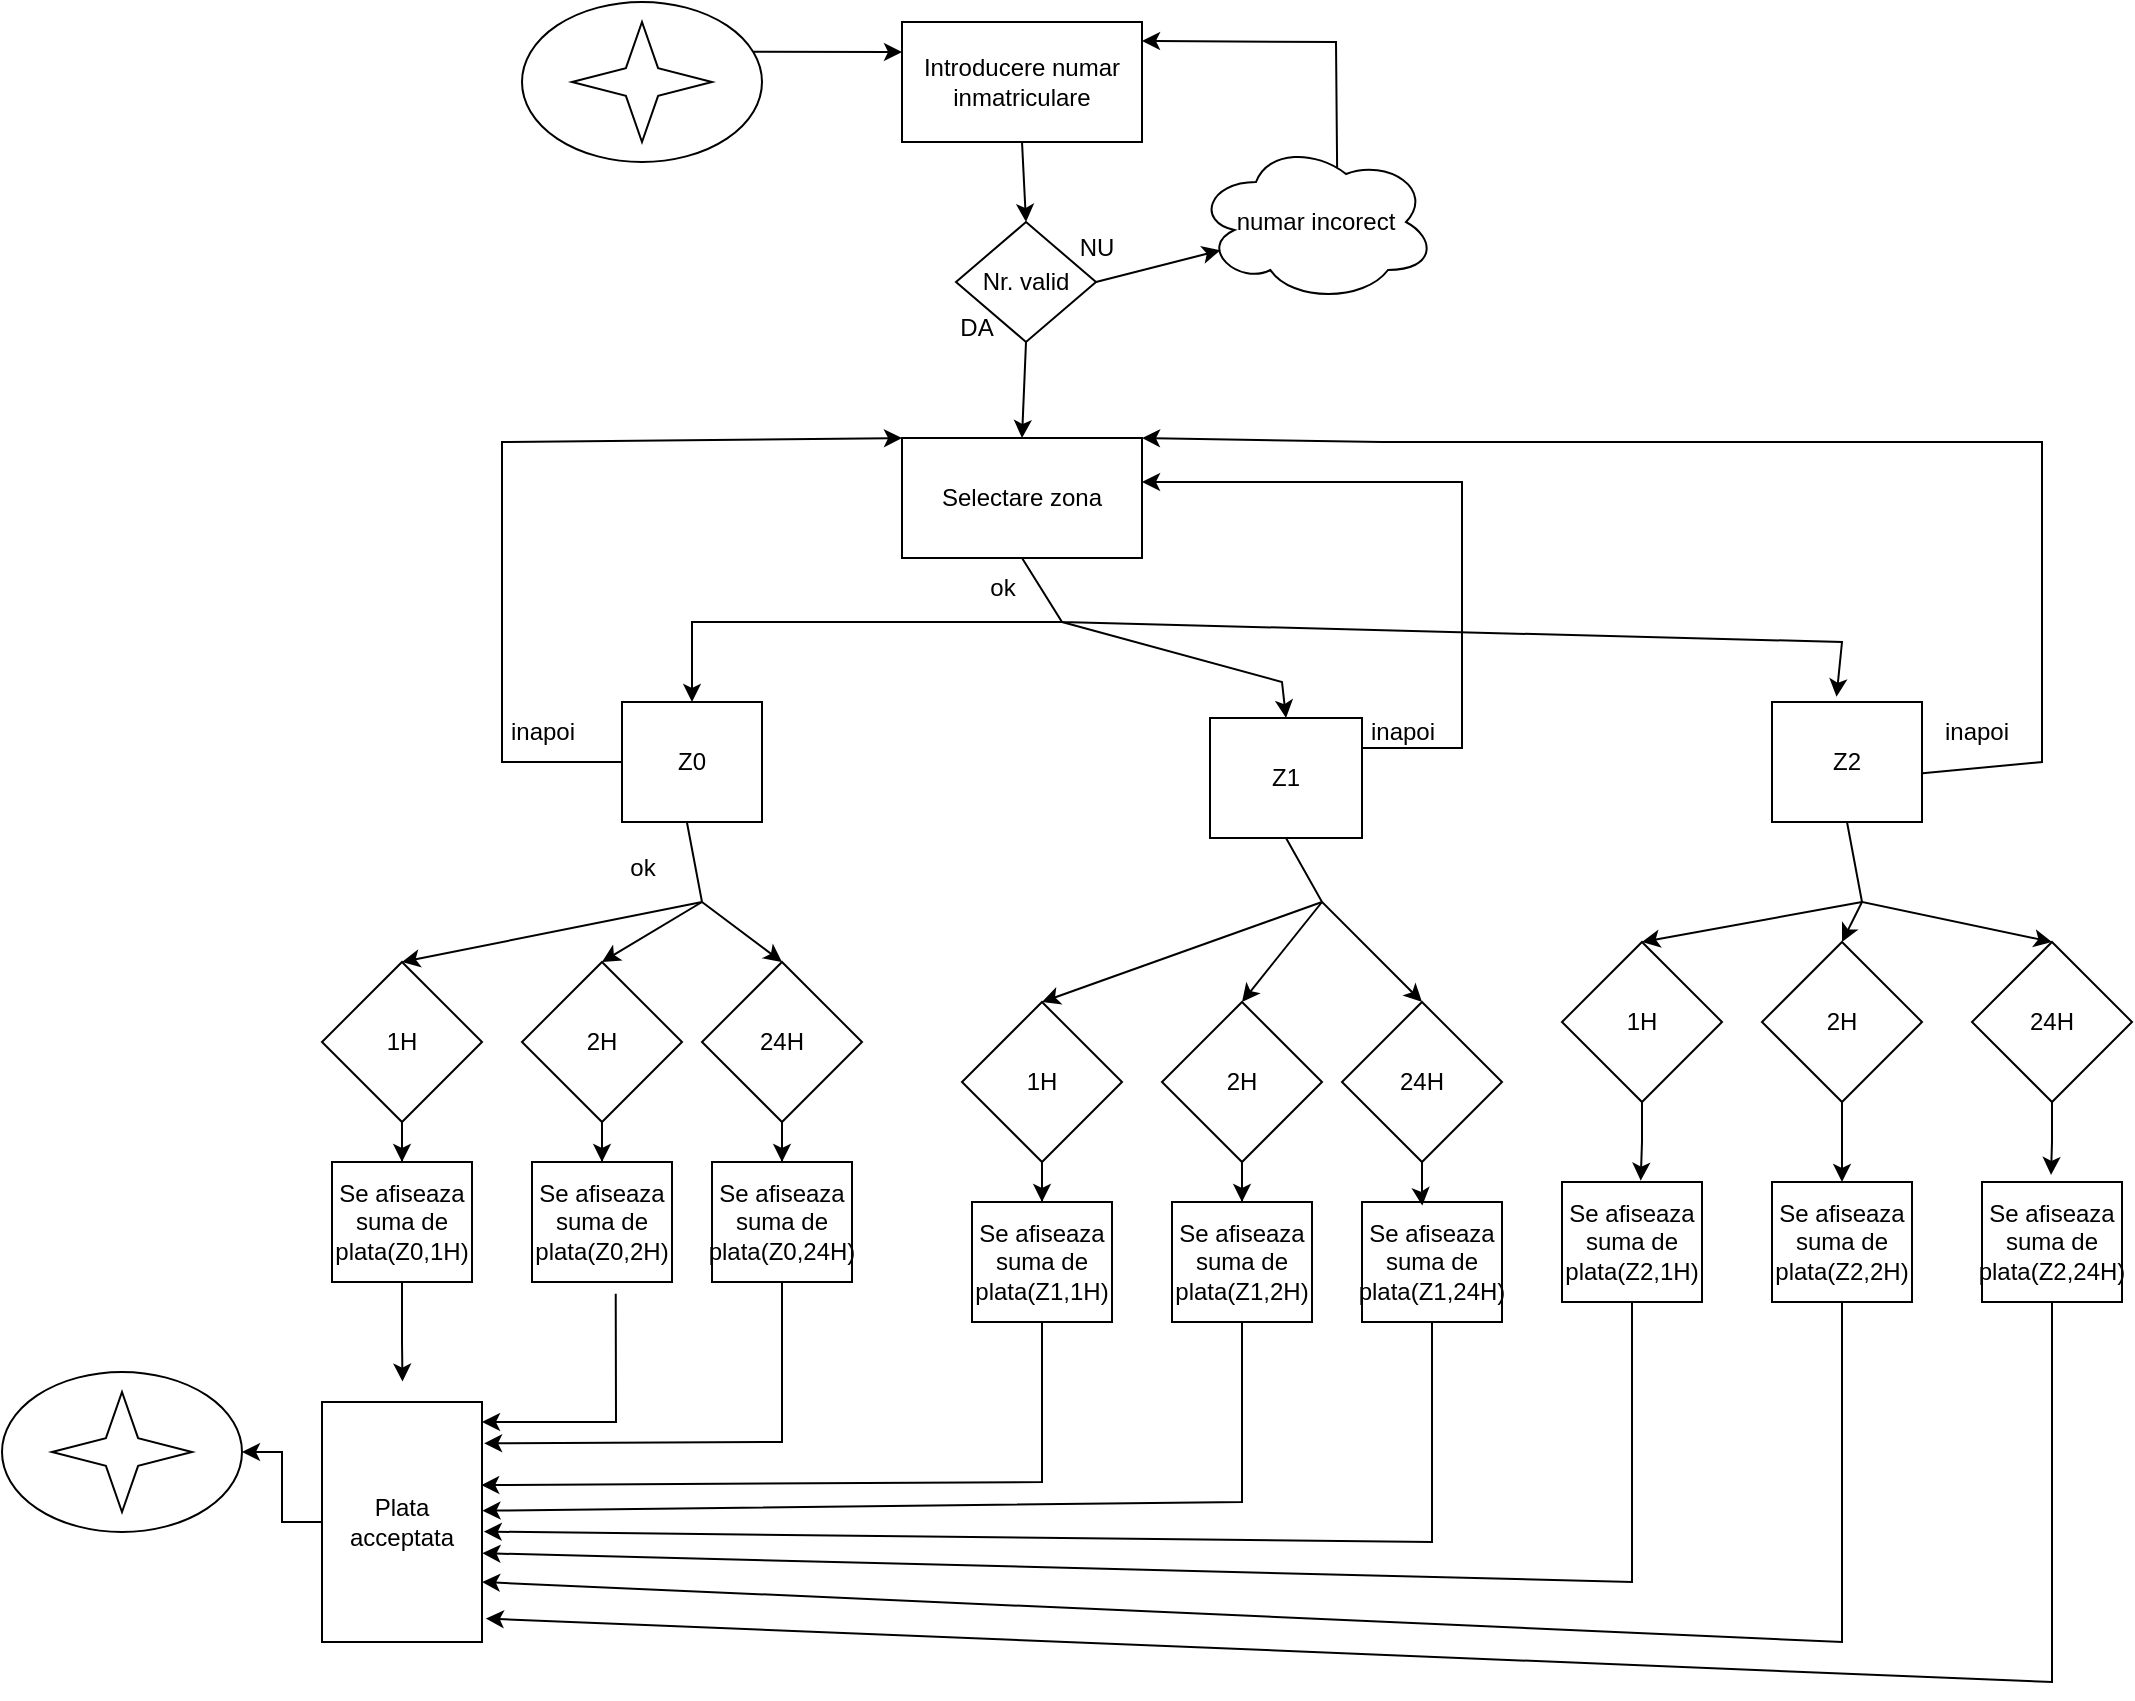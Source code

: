 <mxfile version="24.4.0" type="device">
  <diagram name="Page-1" id="OKtmLXrB3aU_-G4ct6iW">
    <mxGraphModel dx="1845" dy="537" grid="1" gridSize="10" guides="1" tooltips="1" connect="1" arrows="1" fold="1" page="1" pageScale="1" pageWidth="827" pageHeight="1169" math="0" shadow="0">
      <root>
        <mxCell id="0" />
        <mxCell id="1" parent="0" />
        <mxCell id="hjcUHLCcGyK5VGjcnmzT-45" value="Introducere numar inmatriculare" style="rounded=0;whiteSpace=wrap;html=1;" vertex="1" parent="1">
          <mxGeometry x="260" y="150" width="120" height="60" as="geometry" />
        </mxCell>
        <mxCell id="hjcUHLCcGyK5VGjcnmzT-52" value="Selectare zona" style="rounded=0;whiteSpace=wrap;html=1;" vertex="1" parent="1">
          <mxGeometry x="260" y="358" width="120" height="60" as="geometry" />
        </mxCell>
        <mxCell id="hjcUHLCcGyK5VGjcnmzT-57" value="" style="endArrow=classic;html=1;rounded=0;exitX=0.5;exitY=1;exitDx=0;exitDy=0;entryX=0.43;entryY=-0.044;entryDx=0;entryDy=0;entryPerimeter=0;" edge="1" parent="1" source="hjcUHLCcGyK5VGjcnmzT-52" target="hjcUHLCcGyK5VGjcnmzT-94">
          <mxGeometry width="50" height="50" relative="1" as="geometry">
            <mxPoint x="380" y="540" as="sourcePoint" />
            <mxPoint x="730" y="480.0" as="targetPoint" />
            <Array as="points">
              <mxPoint x="340" y="450" />
              <mxPoint x="730" y="460" />
            </Array>
          </mxGeometry>
        </mxCell>
        <mxCell id="hjcUHLCcGyK5VGjcnmzT-58" value="" style="endArrow=classic;html=1;rounded=0;entryX=0.5;entryY=0;entryDx=0;entryDy=0;" edge="1" parent="1" target="hjcUHLCcGyK5VGjcnmzT-93">
          <mxGeometry width="50" height="50" relative="1" as="geometry">
            <mxPoint x="340" y="450" as="sourcePoint" />
            <mxPoint x="460" y="480.0" as="targetPoint" />
            <Array as="points">
              <mxPoint x="450" y="480" />
            </Array>
          </mxGeometry>
        </mxCell>
        <mxCell id="hjcUHLCcGyK5VGjcnmzT-59" value="" style="endArrow=classic;html=1;rounded=0;entryX=0.5;entryY=0;entryDx=0;entryDy=0;" edge="1" parent="1" target="hjcUHLCcGyK5VGjcnmzT-86">
          <mxGeometry width="50" height="50" relative="1" as="geometry">
            <mxPoint x="340" y="450" as="sourcePoint" />
            <mxPoint x="150" y="480.0" as="targetPoint" />
            <Array as="points">
              <mxPoint x="155" y="450" />
            </Array>
          </mxGeometry>
        </mxCell>
        <mxCell id="hjcUHLCcGyK5VGjcnmzT-126" value="" style="edgeStyle=orthogonalEdgeStyle;rounded=0;orthogonalLoop=1;jettySize=auto;html=1;" edge="1" parent="1" source="hjcUHLCcGyK5VGjcnmzT-60" target="hjcUHLCcGyK5VGjcnmzT-108">
          <mxGeometry relative="1" as="geometry" />
        </mxCell>
        <mxCell id="hjcUHLCcGyK5VGjcnmzT-60" value="1H" style="rhombus;whiteSpace=wrap;html=1;" vertex="1" parent="1">
          <mxGeometry x="-30" y="620" width="80" height="80" as="geometry" />
        </mxCell>
        <mxCell id="hjcUHLCcGyK5VGjcnmzT-125" value="" style="edgeStyle=orthogonalEdgeStyle;rounded=0;orthogonalLoop=1;jettySize=auto;html=1;" edge="1" parent="1" source="hjcUHLCcGyK5VGjcnmzT-61" target="hjcUHLCcGyK5VGjcnmzT-111">
          <mxGeometry relative="1" as="geometry" />
        </mxCell>
        <mxCell id="hjcUHLCcGyK5VGjcnmzT-61" value="2H" style="rhombus;whiteSpace=wrap;html=1;" vertex="1" parent="1">
          <mxGeometry x="70" y="620" width="80" height="80" as="geometry" />
        </mxCell>
        <mxCell id="hjcUHLCcGyK5VGjcnmzT-124" value="" style="edgeStyle=orthogonalEdgeStyle;rounded=0;orthogonalLoop=1;jettySize=auto;html=1;" edge="1" parent="1" source="hjcUHLCcGyK5VGjcnmzT-62" target="hjcUHLCcGyK5VGjcnmzT-112">
          <mxGeometry relative="1" as="geometry" />
        </mxCell>
        <mxCell id="hjcUHLCcGyK5VGjcnmzT-62" value="24H" style="rhombus;whiteSpace=wrap;html=1;" vertex="1" parent="1">
          <mxGeometry x="160" y="620" width="80" height="80" as="geometry" />
        </mxCell>
        <mxCell id="hjcUHLCcGyK5VGjcnmzT-63" value="" style="endArrow=classic;html=1;rounded=0;exitX=0.46;exitY=0.979;exitDx=0;exitDy=0;entryX=0.5;entryY=0;entryDx=0;entryDy=0;exitPerimeter=0;" edge="1" parent="1" target="hjcUHLCcGyK5VGjcnmzT-62" source="hjcUHLCcGyK5VGjcnmzT-86">
          <mxGeometry width="50" height="50" relative="1" as="geometry">
            <mxPoint x="150" y="560" as="sourcePoint" />
            <mxPoint x="250" y="630" as="targetPoint" />
            <Array as="points">
              <mxPoint x="160" y="590" />
            </Array>
          </mxGeometry>
        </mxCell>
        <mxCell id="hjcUHLCcGyK5VGjcnmzT-64" value="" style="endArrow=classic;html=1;rounded=0;entryX=0.5;entryY=0;entryDx=0;entryDy=0;" edge="1" parent="1" target="hjcUHLCcGyK5VGjcnmzT-61">
          <mxGeometry width="50" height="50" relative="1" as="geometry">
            <mxPoint x="160" y="590" as="sourcePoint" />
            <mxPoint x="250" y="630" as="targetPoint" />
          </mxGeometry>
        </mxCell>
        <mxCell id="hjcUHLCcGyK5VGjcnmzT-65" value="" style="endArrow=classic;html=1;rounded=0;entryX=0.5;entryY=0;entryDx=0;entryDy=0;" edge="1" parent="1" target="hjcUHLCcGyK5VGjcnmzT-60">
          <mxGeometry width="50" height="50" relative="1" as="geometry">
            <mxPoint x="160" y="590" as="sourcePoint" />
            <mxPoint x="250" y="630" as="targetPoint" />
          </mxGeometry>
        </mxCell>
        <mxCell id="hjcUHLCcGyK5VGjcnmzT-136" value="" style="edgeStyle=orthogonalEdgeStyle;rounded=0;orthogonalLoop=1;jettySize=auto;html=1;" edge="1" parent="1" source="hjcUHLCcGyK5VGjcnmzT-66" target="hjcUHLCcGyK5VGjcnmzT-113">
          <mxGeometry relative="1" as="geometry" />
        </mxCell>
        <mxCell id="hjcUHLCcGyK5VGjcnmzT-66" value="1H" style="rhombus;whiteSpace=wrap;html=1;" vertex="1" parent="1">
          <mxGeometry x="290" y="640" width="80" height="80" as="geometry" />
        </mxCell>
        <mxCell id="hjcUHLCcGyK5VGjcnmzT-141" style="edgeStyle=orthogonalEdgeStyle;rounded=0;orthogonalLoop=1;jettySize=auto;html=1;" edge="1" parent="1" source="hjcUHLCcGyK5VGjcnmzT-67" target="hjcUHLCcGyK5VGjcnmzT-114">
          <mxGeometry relative="1" as="geometry" />
        </mxCell>
        <mxCell id="hjcUHLCcGyK5VGjcnmzT-67" value="2H" style="rhombus;whiteSpace=wrap;html=1;" vertex="1" parent="1">
          <mxGeometry x="390" y="640" width="80" height="80" as="geometry" />
        </mxCell>
        <mxCell id="hjcUHLCcGyK5VGjcnmzT-68" value="24H" style="rhombus;whiteSpace=wrap;html=1;" vertex="1" parent="1">
          <mxGeometry x="480" y="640" width="80" height="80" as="geometry" />
        </mxCell>
        <mxCell id="hjcUHLCcGyK5VGjcnmzT-69" value="" style="endArrow=classic;html=1;rounded=0;exitX=0.5;exitY=1;exitDx=0;exitDy=0;entryX=0.5;entryY=0;entryDx=0;entryDy=0;" edge="1" parent="1" target="hjcUHLCcGyK5VGjcnmzT-68" source="hjcUHLCcGyK5VGjcnmzT-93">
          <mxGeometry width="50" height="50" relative="1" as="geometry">
            <mxPoint x="460" y="560" as="sourcePoint" />
            <mxPoint x="560" y="630" as="targetPoint" />
            <Array as="points">
              <mxPoint x="470" y="590" />
            </Array>
          </mxGeometry>
        </mxCell>
        <mxCell id="hjcUHLCcGyK5VGjcnmzT-70" value="" style="endArrow=classic;html=1;rounded=0;entryX=0.5;entryY=0;entryDx=0;entryDy=0;" edge="1" parent="1" target="hjcUHLCcGyK5VGjcnmzT-67">
          <mxGeometry width="50" height="50" relative="1" as="geometry">
            <mxPoint x="470" y="590" as="sourcePoint" />
            <mxPoint x="560" y="630" as="targetPoint" />
          </mxGeometry>
        </mxCell>
        <mxCell id="hjcUHLCcGyK5VGjcnmzT-71" value="" style="endArrow=classic;html=1;rounded=0;entryX=0.5;entryY=0;entryDx=0;entryDy=0;" edge="1" parent="1" target="hjcUHLCcGyK5VGjcnmzT-66">
          <mxGeometry width="50" height="50" relative="1" as="geometry">
            <mxPoint x="470" y="590" as="sourcePoint" />
            <mxPoint x="560" y="630" as="targetPoint" />
          </mxGeometry>
        </mxCell>
        <mxCell id="hjcUHLCcGyK5VGjcnmzT-72" value="1H" style="rhombus;whiteSpace=wrap;html=1;" vertex="1" parent="1">
          <mxGeometry x="590" y="610" width="80" height="80" as="geometry" />
        </mxCell>
        <mxCell id="hjcUHLCcGyK5VGjcnmzT-147" style="edgeStyle=orthogonalEdgeStyle;rounded=0;orthogonalLoop=1;jettySize=auto;html=1;entryX=0.5;entryY=0;entryDx=0;entryDy=0;" edge="1" parent="1" source="hjcUHLCcGyK5VGjcnmzT-73" target="hjcUHLCcGyK5VGjcnmzT-117">
          <mxGeometry relative="1" as="geometry" />
        </mxCell>
        <mxCell id="hjcUHLCcGyK5VGjcnmzT-73" value="2H" style="rhombus;whiteSpace=wrap;html=1;" vertex="1" parent="1">
          <mxGeometry x="690" y="610" width="80" height="80" as="geometry" />
        </mxCell>
        <mxCell id="hjcUHLCcGyK5VGjcnmzT-74" value="24H" style="rhombus;whiteSpace=wrap;html=1;" vertex="1" parent="1">
          <mxGeometry x="795" y="610" width="80" height="80" as="geometry" />
        </mxCell>
        <mxCell id="hjcUHLCcGyK5VGjcnmzT-75" value="" style="endArrow=classic;html=1;rounded=0;exitX=0.5;exitY=1;exitDx=0;exitDy=0;entryX=0.5;entryY=0;entryDx=0;entryDy=0;" edge="1" parent="1" target="hjcUHLCcGyK5VGjcnmzT-74" source="hjcUHLCcGyK5VGjcnmzT-94">
          <mxGeometry width="50" height="50" relative="1" as="geometry">
            <mxPoint x="730" y="560" as="sourcePoint" />
            <mxPoint x="830" y="630" as="targetPoint" />
            <Array as="points">
              <mxPoint x="740" y="590" />
            </Array>
          </mxGeometry>
        </mxCell>
        <mxCell id="hjcUHLCcGyK5VGjcnmzT-76" value="" style="endArrow=classic;html=1;rounded=0;entryX=0.5;entryY=0;entryDx=0;entryDy=0;" edge="1" parent="1" target="hjcUHLCcGyK5VGjcnmzT-73">
          <mxGeometry width="50" height="50" relative="1" as="geometry">
            <mxPoint x="740" y="590" as="sourcePoint" />
            <mxPoint x="830" y="630" as="targetPoint" />
          </mxGeometry>
        </mxCell>
        <mxCell id="hjcUHLCcGyK5VGjcnmzT-77" value="" style="endArrow=classic;html=1;rounded=0;entryX=0.5;entryY=0;entryDx=0;entryDy=0;" edge="1" parent="1" target="hjcUHLCcGyK5VGjcnmzT-72">
          <mxGeometry width="50" height="50" relative="1" as="geometry">
            <mxPoint x="740" y="590" as="sourcePoint" />
            <mxPoint x="830" y="630" as="targetPoint" />
          </mxGeometry>
        </mxCell>
        <mxCell id="hjcUHLCcGyK5VGjcnmzT-78" value="ok" style="text;html=1;align=center;verticalAlign=middle;resizable=0;points=[];autosize=1;strokeColor=none;fillColor=none;" vertex="1" parent="1">
          <mxGeometry x="110" y="558" width="40" height="30" as="geometry" />
        </mxCell>
        <mxCell id="hjcUHLCcGyK5VGjcnmzT-79" value="inapoi" style="text;html=1;align=center;verticalAlign=middle;resizable=0;points=[];autosize=1;strokeColor=none;fillColor=none;" vertex="1" parent="1">
          <mxGeometry x="50" y="490" width="60" height="30" as="geometry" />
        </mxCell>
        <mxCell id="hjcUHLCcGyK5VGjcnmzT-80" value="" style="endArrow=classic;html=1;rounded=0;entryX=0;entryY=0;entryDx=0;entryDy=0;exitX=0;exitY=0.5;exitDx=0;exitDy=0;" edge="1" parent="1" source="hjcUHLCcGyK5VGjcnmzT-86" target="hjcUHLCcGyK5VGjcnmzT-52">
          <mxGeometry width="50" height="50" relative="1" as="geometry">
            <mxPoint x="110" y="520" as="sourcePoint" />
            <mxPoint x="240" y="560" as="targetPoint" />
            <Array as="points">
              <mxPoint x="60" y="520" />
              <mxPoint x="60" y="360" />
            </Array>
          </mxGeometry>
        </mxCell>
        <mxCell id="hjcUHLCcGyK5VGjcnmzT-81" value="ok" style="text;html=1;align=center;verticalAlign=middle;resizable=0;points=[];autosize=1;strokeColor=none;fillColor=none;" vertex="1" parent="1">
          <mxGeometry x="290" y="418" width="40" height="30" as="geometry" />
        </mxCell>
        <mxCell id="hjcUHLCcGyK5VGjcnmzT-82" value="inapoi" style="text;html=1;align=center;verticalAlign=middle;resizable=0;points=[];autosize=1;strokeColor=none;fillColor=none;" vertex="1" parent="1">
          <mxGeometry x="480" y="490" width="60" height="30" as="geometry" />
        </mxCell>
        <mxCell id="hjcUHLCcGyK5VGjcnmzT-83" value="inapoi" style="text;html=1;align=center;verticalAlign=middle;resizable=0;points=[];autosize=1;strokeColor=none;fillColor=none;" vertex="1" parent="1">
          <mxGeometry x="767" y="490" width="60" height="30" as="geometry" />
        </mxCell>
        <mxCell id="hjcUHLCcGyK5VGjcnmzT-84" value="" style="endArrow=classic;html=1;rounded=0;exitX=1;exitY=0.25;exitDx=0;exitDy=0;" edge="1" parent="1" source="hjcUHLCcGyK5VGjcnmzT-93">
          <mxGeometry width="50" height="50" relative="1" as="geometry">
            <mxPoint x="420" y="520" as="sourcePoint" />
            <mxPoint x="380" y="380" as="targetPoint" />
            <Array as="points">
              <mxPoint x="540" y="513" />
              <mxPoint x="540" y="380" />
            </Array>
          </mxGeometry>
        </mxCell>
        <mxCell id="hjcUHLCcGyK5VGjcnmzT-85" value="" style="endArrow=classic;html=1;rounded=0;entryX=1;entryY=0;entryDx=0;entryDy=0;exitX=0.986;exitY=0.596;exitDx=0;exitDy=0;exitPerimeter=0;" edge="1" parent="1" source="hjcUHLCcGyK5VGjcnmzT-94" target="hjcUHLCcGyK5VGjcnmzT-52">
          <mxGeometry width="50" height="50" relative="1" as="geometry">
            <mxPoint x="770" y="520" as="sourcePoint" />
            <mxPoint x="400" y="480" as="targetPoint" />
            <Array as="points">
              <mxPoint x="830" y="520" />
              <mxPoint x="830" y="360" />
              <mxPoint x="500" y="360" />
            </Array>
          </mxGeometry>
        </mxCell>
        <mxCell id="hjcUHLCcGyK5VGjcnmzT-86" value="Z0" style="rounded=0;whiteSpace=wrap;html=1;" vertex="1" parent="1">
          <mxGeometry x="120" y="490" width="70" height="60" as="geometry" />
        </mxCell>
        <mxCell id="hjcUHLCcGyK5VGjcnmzT-93" value="Z1" style="rounded=0;whiteSpace=wrap;html=1;" vertex="1" parent="1">
          <mxGeometry x="414" y="498" width="76" height="60" as="geometry" />
        </mxCell>
        <mxCell id="hjcUHLCcGyK5VGjcnmzT-94" value="Z2" style="rounded=0;whiteSpace=wrap;html=1;" vertex="1" parent="1">
          <mxGeometry x="695" y="490" width="75" height="60" as="geometry" />
        </mxCell>
        <mxCell id="hjcUHLCcGyK5VGjcnmzT-97" value="Nr. valid" style="rhombus;whiteSpace=wrap;html=1;" vertex="1" parent="1">
          <mxGeometry x="287" y="250" width="70" height="60" as="geometry" />
        </mxCell>
        <mxCell id="hjcUHLCcGyK5VGjcnmzT-98" value="DA" style="text;html=1;align=center;verticalAlign=middle;resizable=0;points=[];autosize=1;strokeColor=none;fillColor=none;" vertex="1" parent="1">
          <mxGeometry x="277" y="288" width="40" height="30" as="geometry" />
        </mxCell>
        <mxCell id="hjcUHLCcGyK5VGjcnmzT-99" value="" style="endArrow=classic;html=1;rounded=0;exitX=0.5;exitY=1;exitDx=0;exitDy=0;entryX=0.5;entryY=0;entryDx=0;entryDy=0;" edge="1" parent="1" source="hjcUHLCcGyK5VGjcnmzT-97" target="hjcUHLCcGyK5VGjcnmzT-52">
          <mxGeometry width="50" height="50" relative="1" as="geometry">
            <mxPoint x="420" y="250" as="sourcePoint" />
            <mxPoint x="415" y="220" as="targetPoint" />
          </mxGeometry>
        </mxCell>
        <mxCell id="hjcUHLCcGyK5VGjcnmzT-103" value="" style="endArrow=classic;html=1;rounded=0;exitX=0.5;exitY=1;exitDx=0;exitDy=0;entryX=0.5;entryY=0;entryDx=0;entryDy=0;" edge="1" parent="1" source="hjcUHLCcGyK5VGjcnmzT-45" target="hjcUHLCcGyK5VGjcnmzT-97">
          <mxGeometry width="50" height="50" relative="1" as="geometry">
            <mxPoint x="327" y="370" as="sourcePoint" />
            <mxPoint x="377" y="320" as="targetPoint" />
          </mxGeometry>
        </mxCell>
        <mxCell id="hjcUHLCcGyK5VGjcnmzT-104" value="NU" style="text;html=1;align=center;verticalAlign=middle;resizable=0;points=[];autosize=1;strokeColor=none;fillColor=none;" vertex="1" parent="1">
          <mxGeometry x="337" y="248" width="40" height="30" as="geometry" />
        </mxCell>
        <mxCell id="hjcUHLCcGyK5VGjcnmzT-105" value="numar incorect" style="ellipse;shape=cloud;whiteSpace=wrap;html=1;" vertex="1" parent="1">
          <mxGeometry x="407" y="210" width="120" height="80" as="geometry" />
        </mxCell>
        <mxCell id="hjcUHLCcGyK5VGjcnmzT-106" value="" style="endArrow=classic;html=1;rounded=0;exitX=1;exitY=0.5;exitDx=0;exitDy=0;entryX=0.101;entryY=0.677;entryDx=0;entryDy=0;entryPerimeter=0;" edge="1" parent="1" source="hjcUHLCcGyK5VGjcnmzT-97" target="hjcUHLCcGyK5VGjcnmzT-105">
          <mxGeometry width="50" height="50" relative="1" as="geometry">
            <mxPoint x="327" y="440" as="sourcePoint" />
            <mxPoint x="377" y="390" as="targetPoint" />
          </mxGeometry>
        </mxCell>
        <mxCell id="hjcUHLCcGyK5VGjcnmzT-107" value="" style="endArrow=classic;html=1;rounded=0;exitX=0.588;exitY=0.159;exitDx=0;exitDy=0;exitPerimeter=0;entryX=1;entryY=0.158;entryDx=0;entryDy=0;entryPerimeter=0;" edge="1" parent="1" source="hjcUHLCcGyK5VGjcnmzT-105" target="hjcUHLCcGyK5VGjcnmzT-45">
          <mxGeometry width="50" height="50" relative="1" as="geometry">
            <mxPoint x="327" y="440" as="sourcePoint" />
            <mxPoint x="387" y="160" as="targetPoint" />
            <Array as="points">
              <mxPoint x="477" y="160" />
            </Array>
          </mxGeometry>
        </mxCell>
        <mxCell id="hjcUHLCcGyK5VGjcnmzT-108" value="Se afiseaza suma de plata(Z0,1H)" style="rounded=0;whiteSpace=wrap;html=1;" vertex="1" parent="1">
          <mxGeometry x="-25" y="720" width="70" height="60" as="geometry" />
        </mxCell>
        <mxCell id="hjcUHLCcGyK5VGjcnmzT-111" value="Se afiseaza suma de plata(Z0,2H)" style="rounded=0;whiteSpace=wrap;html=1;" vertex="1" parent="1">
          <mxGeometry x="75" y="720" width="70" height="60" as="geometry" />
        </mxCell>
        <mxCell id="hjcUHLCcGyK5VGjcnmzT-112" value="Se afiseaza suma de plata(Z0,24H)" style="rounded=0;whiteSpace=wrap;html=1;" vertex="1" parent="1">
          <mxGeometry x="165" y="720" width="70" height="60" as="geometry" />
        </mxCell>
        <mxCell id="hjcUHLCcGyK5VGjcnmzT-113" value="Se afiseaza suma de plata(Z1,1H)" style="rounded=0;whiteSpace=wrap;html=1;" vertex="1" parent="1">
          <mxGeometry x="295" y="740" width="70" height="60" as="geometry" />
        </mxCell>
        <mxCell id="hjcUHLCcGyK5VGjcnmzT-114" value="Se afiseaza suma de plata(Z1,2H)" style="rounded=0;whiteSpace=wrap;html=1;" vertex="1" parent="1">
          <mxGeometry x="395" y="740" width="70" height="60" as="geometry" />
        </mxCell>
        <mxCell id="hjcUHLCcGyK5VGjcnmzT-115" value="Se afiseaza suma de plata(Z1,24H)" style="rounded=0;whiteSpace=wrap;html=1;" vertex="1" parent="1">
          <mxGeometry x="490" y="740" width="70" height="60" as="geometry" />
        </mxCell>
        <mxCell id="hjcUHLCcGyK5VGjcnmzT-116" value="Se afiseaza suma de plata(Z2,1H)" style="rounded=0;whiteSpace=wrap;html=1;" vertex="1" parent="1">
          <mxGeometry x="590" y="730" width="70" height="60" as="geometry" />
        </mxCell>
        <mxCell id="hjcUHLCcGyK5VGjcnmzT-117" value="Se afiseaza suma de plata(Z2,2H)" style="rounded=0;whiteSpace=wrap;html=1;" vertex="1" parent="1">
          <mxGeometry x="695" y="730" width="70" height="60" as="geometry" />
        </mxCell>
        <mxCell id="hjcUHLCcGyK5VGjcnmzT-118" value="Se afiseaza suma de plata(Z2,24H)" style="rounded=0;whiteSpace=wrap;html=1;" vertex="1" parent="1">
          <mxGeometry x="800" y="730" width="70" height="60" as="geometry" />
        </mxCell>
        <mxCell id="hjcUHLCcGyK5VGjcnmzT-120" value="" style="endArrow=none;html=1;rounded=0;exitX=0.5;exitY=1;exitDx=0;exitDy=0;entryX=0.5;entryY=0;entryDx=0;entryDy=0;" edge="1" parent="1" source="hjcUHLCcGyK5VGjcnmzT-60" target="hjcUHLCcGyK5VGjcnmzT-108">
          <mxGeometry width="50" height="50" relative="1" as="geometry">
            <mxPoint x="200" y="660" as="sourcePoint" />
            <mxPoint x="250" y="610" as="targetPoint" />
          </mxGeometry>
        </mxCell>
        <mxCell id="hjcUHLCcGyK5VGjcnmzT-127" value="" style="endArrow=none;html=1;rounded=0;exitX=0.5;exitY=1;exitDx=0;exitDy=0;entryX=0.5;entryY=0;entryDx=0;entryDy=0;" edge="1" parent="1" source="hjcUHLCcGyK5VGjcnmzT-66" target="hjcUHLCcGyK5VGjcnmzT-113">
          <mxGeometry width="50" height="50" relative="1" as="geometry">
            <mxPoint x="470" y="720" as="sourcePoint" />
            <mxPoint x="520" y="670" as="targetPoint" />
          </mxGeometry>
        </mxCell>
        <mxCell id="hjcUHLCcGyK5VGjcnmzT-145" style="edgeStyle=orthogonalEdgeStyle;rounded=0;orthogonalLoop=1;jettySize=auto;html=1;entryX=0.431;entryY=0.03;entryDx=0;entryDy=0;entryPerimeter=0;" edge="1" parent="1" source="hjcUHLCcGyK5VGjcnmzT-68" target="hjcUHLCcGyK5VGjcnmzT-115">
          <mxGeometry relative="1" as="geometry" />
        </mxCell>
        <mxCell id="hjcUHLCcGyK5VGjcnmzT-146" style="edgeStyle=orthogonalEdgeStyle;rounded=0;orthogonalLoop=1;jettySize=auto;html=1;entryX=0.562;entryY=-0.011;entryDx=0;entryDy=0;entryPerimeter=0;" edge="1" parent="1" source="hjcUHLCcGyK5VGjcnmzT-72" target="hjcUHLCcGyK5VGjcnmzT-116">
          <mxGeometry relative="1" as="geometry" />
        </mxCell>
        <mxCell id="hjcUHLCcGyK5VGjcnmzT-149" style="edgeStyle=orthogonalEdgeStyle;rounded=0;orthogonalLoop=1;jettySize=auto;html=1;entryX=0.493;entryY=-0.059;entryDx=0;entryDy=0;entryPerimeter=0;" edge="1" parent="1" source="hjcUHLCcGyK5VGjcnmzT-74" target="hjcUHLCcGyK5VGjcnmzT-118">
          <mxGeometry relative="1" as="geometry" />
        </mxCell>
        <mxCell id="hjcUHLCcGyK5VGjcnmzT-156" style="edgeStyle=orthogonalEdgeStyle;rounded=0;orthogonalLoop=1;jettySize=auto;html=1;entryX=1;entryY=0.5;entryDx=0;entryDy=0;" edge="1" parent="1" source="hjcUHLCcGyK5VGjcnmzT-151" target="hjcUHLCcGyK5VGjcnmzT-154">
          <mxGeometry relative="1" as="geometry" />
        </mxCell>
        <mxCell id="hjcUHLCcGyK5VGjcnmzT-151" value="Plata acceptata" style="rounded=0;whiteSpace=wrap;html=1;" vertex="1" parent="1">
          <mxGeometry x="-30" y="840" width="80" height="120" as="geometry" />
        </mxCell>
        <mxCell id="hjcUHLCcGyK5VGjcnmzT-152" style="edgeStyle=orthogonalEdgeStyle;rounded=0;orthogonalLoop=1;jettySize=auto;html=1;entryX=0.503;entryY=-0.085;entryDx=0;entryDy=0;entryPerimeter=0;" edge="1" parent="1" source="hjcUHLCcGyK5VGjcnmzT-108" target="hjcUHLCcGyK5VGjcnmzT-151">
          <mxGeometry relative="1" as="geometry" />
        </mxCell>
        <mxCell id="hjcUHLCcGyK5VGjcnmzT-154" value="" style="ellipse;whiteSpace=wrap;html=1;" vertex="1" parent="1">
          <mxGeometry x="-190" y="825" width="120" height="80" as="geometry" />
        </mxCell>
        <mxCell id="hjcUHLCcGyK5VGjcnmzT-155" value="" style="verticalLabelPosition=bottom;verticalAlign=top;html=1;shape=mxgraph.basic.4_point_star_2;dx=0.77;" vertex="1" parent="1">
          <mxGeometry x="-165" y="835" width="70" height="60" as="geometry" />
        </mxCell>
        <mxCell id="hjcUHLCcGyK5VGjcnmzT-159" value="" style="ellipse;whiteSpace=wrap;html=1;" vertex="1" parent="1">
          <mxGeometry x="70" y="140" width="120" height="80" as="geometry" />
        </mxCell>
        <mxCell id="hjcUHLCcGyK5VGjcnmzT-160" value="" style="verticalLabelPosition=bottom;verticalAlign=top;html=1;shape=mxgraph.basic.4_point_star_2;dx=0.77;" vertex="1" parent="1">
          <mxGeometry x="95" y="150" width="70" height="60" as="geometry" />
        </mxCell>
        <mxCell id="hjcUHLCcGyK5VGjcnmzT-161" value="" style="endArrow=classic;html=1;rounded=0;exitX=0.964;exitY=0.311;exitDx=0;exitDy=0;exitPerimeter=0;entryX=0;entryY=0.25;entryDx=0;entryDy=0;" edge="1" parent="1" source="hjcUHLCcGyK5VGjcnmzT-159" target="hjcUHLCcGyK5VGjcnmzT-45">
          <mxGeometry width="50" height="50" relative="1" as="geometry">
            <mxPoint x="270" y="110" as="sourcePoint" />
            <mxPoint x="320" y="60" as="targetPoint" />
          </mxGeometry>
        </mxCell>
        <mxCell id="hjcUHLCcGyK5VGjcnmzT-162" value="" style="endArrow=classic;html=1;rounded=0;exitX=0.598;exitY=1.098;exitDx=0;exitDy=0;exitPerimeter=0;" edge="1" parent="1" source="hjcUHLCcGyK5VGjcnmzT-111">
          <mxGeometry width="50" height="50" relative="1" as="geometry">
            <mxPoint x="160" y="850" as="sourcePoint" />
            <mxPoint x="50" y="850" as="targetPoint" />
            <Array as="points">
              <mxPoint x="117" y="850" />
            </Array>
          </mxGeometry>
        </mxCell>
        <mxCell id="hjcUHLCcGyK5VGjcnmzT-163" value="" style="endArrow=classic;html=1;rounded=0;exitX=0.5;exitY=1;exitDx=0;exitDy=0;entryX=1.013;entryY=0.172;entryDx=0;entryDy=0;entryPerimeter=0;" edge="1" parent="1" source="hjcUHLCcGyK5VGjcnmzT-112" target="hjcUHLCcGyK5VGjcnmzT-151">
          <mxGeometry width="50" height="50" relative="1" as="geometry">
            <mxPoint x="127" y="796" as="sourcePoint" />
            <mxPoint x="60" y="863" as="targetPoint" />
            <Array as="points">
              <mxPoint x="200" y="860" />
            </Array>
          </mxGeometry>
        </mxCell>
        <mxCell id="hjcUHLCcGyK5VGjcnmzT-164" value="" style="endArrow=classic;html=1;rounded=0;exitX=0.5;exitY=1;exitDx=0;exitDy=0;entryX=0.995;entryY=0.346;entryDx=0;entryDy=0;entryPerimeter=0;" edge="1" parent="1" source="hjcUHLCcGyK5VGjcnmzT-113" target="hjcUHLCcGyK5VGjcnmzT-151">
          <mxGeometry width="50" height="50" relative="1" as="geometry">
            <mxPoint x="137" y="806" as="sourcePoint" />
            <mxPoint x="70" y="873" as="targetPoint" />
            <Array as="points">
              <mxPoint x="330" y="880" />
            </Array>
          </mxGeometry>
        </mxCell>
        <mxCell id="hjcUHLCcGyK5VGjcnmzT-165" value="" style="endArrow=classic;html=1;rounded=0;exitX=0.5;exitY=1;exitDx=0;exitDy=0;entryX=1.003;entryY=0.453;entryDx=0;entryDy=0;entryPerimeter=0;" edge="1" parent="1" source="hjcUHLCcGyK5VGjcnmzT-114" target="hjcUHLCcGyK5VGjcnmzT-151">
          <mxGeometry width="50" height="50" relative="1" as="geometry">
            <mxPoint x="340" y="810" as="sourcePoint" />
            <mxPoint x="62" y="897" as="targetPoint" />
            <Array as="points">
              <mxPoint x="430" y="890" />
            </Array>
          </mxGeometry>
        </mxCell>
        <mxCell id="hjcUHLCcGyK5VGjcnmzT-166" value="" style="endArrow=classic;html=1;rounded=0;exitX=0.5;exitY=1;exitDx=0;exitDy=0;entryX=1.011;entryY=0.54;entryDx=0;entryDy=0;entryPerimeter=0;" edge="1" parent="1" source="hjcUHLCcGyK5VGjcnmzT-115" target="hjcUHLCcGyK5VGjcnmzT-151">
          <mxGeometry width="50" height="50" relative="1" as="geometry">
            <mxPoint x="440" y="810" as="sourcePoint" />
            <mxPoint x="60" y="910" as="targetPoint" />
            <Array as="points">
              <mxPoint x="525" y="910" />
            </Array>
          </mxGeometry>
        </mxCell>
        <mxCell id="hjcUHLCcGyK5VGjcnmzT-167" value="" style="endArrow=classic;html=1;rounded=0;entryX=1.003;entryY=0.63;entryDx=0;entryDy=0;entryPerimeter=0;exitX=0.5;exitY=1;exitDx=0;exitDy=0;" edge="1" parent="1" source="hjcUHLCcGyK5VGjcnmzT-116" target="hjcUHLCcGyK5VGjcnmzT-151">
          <mxGeometry width="50" height="50" relative="1" as="geometry">
            <mxPoint x="535" y="810" as="sourcePoint" />
            <mxPoint x="61" y="920" as="targetPoint" />
            <Array as="points">
              <mxPoint x="625" y="930" />
            </Array>
          </mxGeometry>
        </mxCell>
        <mxCell id="hjcUHLCcGyK5VGjcnmzT-168" value="" style="endArrow=classic;html=1;rounded=0;exitX=0.5;exitY=1;exitDx=0;exitDy=0;" edge="1" parent="1" source="hjcUHLCcGyK5VGjcnmzT-117">
          <mxGeometry width="50" height="50" relative="1" as="geometry">
            <mxPoint x="635" y="800" as="sourcePoint" />
            <mxPoint x="50" y="930" as="targetPoint" />
            <Array as="points">
              <mxPoint x="730" y="960" />
            </Array>
          </mxGeometry>
        </mxCell>
        <mxCell id="hjcUHLCcGyK5VGjcnmzT-169" value="" style="endArrow=classic;html=1;rounded=0;entryX=1.024;entryY=0.902;entryDx=0;entryDy=0;exitX=0.5;exitY=1;exitDx=0;exitDy=0;entryPerimeter=0;" edge="1" parent="1" source="hjcUHLCcGyK5VGjcnmzT-118" target="hjcUHLCcGyK5VGjcnmzT-151">
          <mxGeometry width="50" height="50" relative="1" as="geometry">
            <mxPoint x="740" y="800" as="sourcePoint" />
            <mxPoint x="60" y="940" as="targetPoint" />
            <Array as="points">
              <mxPoint x="835" y="980" />
            </Array>
          </mxGeometry>
        </mxCell>
      </root>
    </mxGraphModel>
  </diagram>
</mxfile>
